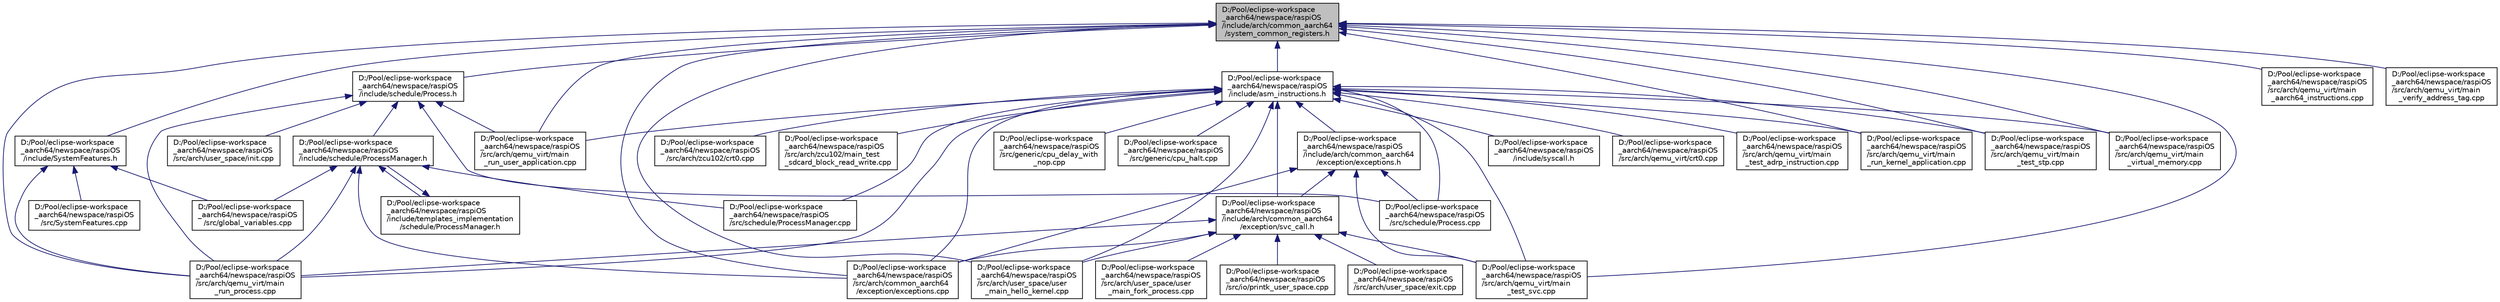 digraph "D:/Pool/eclipse-workspace_aarch64/newspace/raspiOS/include/arch/common_aarch64/system_common_registers.h"
{
  edge [fontname="Helvetica",fontsize="10",labelfontname="Helvetica",labelfontsize="10"];
  node [fontname="Helvetica",fontsize="10",shape=record];
  Node202 [label="D:/Pool/eclipse-workspace\l_aarch64/newspace/raspiOS\l/include/arch/common_aarch64\l/system_common_registers.h",height=0.2,width=0.4,color="black", fillcolor="grey75", style="filled", fontcolor="black"];
  Node202 -> Node203 [dir="back",color="midnightblue",fontsize="10",style="solid",fontname="Helvetica"];
  Node203 [label="D:/Pool/eclipse-workspace\l_aarch64/newspace/raspiOS\l/include/asm_instructions.h",height=0.2,width=0.4,color="black", fillcolor="white", style="filled",URL="$d8/d2f/asm__instructions_8h.html"];
  Node203 -> Node204 [dir="back",color="midnightblue",fontsize="10",style="solid",fontname="Helvetica"];
  Node204 [label="D:/Pool/eclipse-workspace\l_aarch64/newspace/raspiOS\l/include/arch/common_aarch64\l/exception/exceptions.h",height=0.2,width=0.4,color="black", fillcolor="white", style="filled",URL="$d4/d03/exceptions_8h.html"];
  Node204 -> Node205 [dir="back",color="midnightblue",fontsize="10",style="solid",fontname="Helvetica"];
  Node205 [label="D:/Pool/eclipse-workspace\l_aarch64/newspace/raspiOS\l/include/arch/common_aarch64\l/exception/svc_call.h",height=0.2,width=0.4,color="black", fillcolor="white", style="filled",URL="$dc/d45/svc__call_8h.html"];
  Node205 -> Node206 [dir="back",color="midnightblue",fontsize="10",style="solid",fontname="Helvetica"];
  Node206 [label="D:/Pool/eclipse-workspace\l_aarch64/newspace/raspiOS\l/src/arch/common_aarch64\l/exception/exceptions.cpp",height=0.2,width=0.4,color="black", fillcolor="white", style="filled",URL="$dd/d12/exceptions_8cpp.html"];
  Node205 -> Node207 [dir="back",color="midnightblue",fontsize="10",style="solid",fontname="Helvetica"];
  Node207 [label="D:/Pool/eclipse-workspace\l_aarch64/newspace/raspiOS\l/src/arch/qemu_virt/main\l_run_process.cpp",height=0.2,width=0.4,color="black", fillcolor="white", style="filled",URL="$d9/d35/main__run__process_8cpp.html"];
  Node205 -> Node208 [dir="back",color="midnightblue",fontsize="10",style="solid",fontname="Helvetica"];
  Node208 [label="D:/Pool/eclipse-workspace\l_aarch64/newspace/raspiOS\l/src/arch/qemu_virt/main\l_test_svc.cpp",height=0.2,width=0.4,color="black", fillcolor="white", style="filled",URL="$da/d8e/main__test__svc_8cpp.html"];
  Node205 -> Node209 [dir="back",color="midnightblue",fontsize="10",style="solid",fontname="Helvetica"];
  Node209 [label="D:/Pool/eclipse-workspace\l_aarch64/newspace/raspiOS\l/src/arch/user_space/exit.cpp",height=0.2,width=0.4,color="black", fillcolor="white", style="filled",URL="$d8/d96/exit_8cpp.html"];
  Node205 -> Node210 [dir="back",color="midnightblue",fontsize="10",style="solid",fontname="Helvetica"];
  Node210 [label="D:/Pool/eclipse-workspace\l_aarch64/newspace/raspiOS\l/src/arch/user_space/user\l_main_fork_process.cpp",height=0.2,width=0.4,color="black", fillcolor="white", style="filled",URL="$d0/ddd/user__main__fork__process_8cpp.html"];
  Node205 -> Node211 [dir="back",color="midnightblue",fontsize="10",style="solid",fontname="Helvetica"];
  Node211 [label="D:/Pool/eclipse-workspace\l_aarch64/newspace/raspiOS\l/src/arch/user_space/user\l_main_hello_kernel.cpp",height=0.2,width=0.4,color="black", fillcolor="white", style="filled",URL="$db/db2/user__main__hello__kernel_8cpp.html"];
  Node205 -> Node212 [dir="back",color="midnightblue",fontsize="10",style="solid",fontname="Helvetica"];
  Node212 [label="D:/Pool/eclipse-workspace\l_aarch64/newspace/raspiOS\l/src/io/printk_user_space.cpp",height=0.2,width=0.4,color="black", fillcolor="white", style="filled",URL="$d3/df4/printk__user__space_8cpp.html"];
  Node204 -> Node206 [dir="back",color="midnightblue",fontsize="10",style="solid",fontname="Helvetica"];
  Node204 -> Node208 [dir="back",color="midnightblue",fontsize="10",style="solid",fontname="Helvetica"];
  Node204 -> Node213 [dir="back",color="midnightblue",fontsize="10",style="solid",fontname="Helvetica"];
  Node213 [label="D:/Pool/eclipse-workspace\l_aarch64/newspace/raspiOS\l/src/schedule/Process.cpp",height=0.2,width=0.4,color="black", fillcolor="white", style="filled",URL="$dd/d2b/_process_8cpp.html"];
  Node203 -> Node205 [dir="back",color="midnightblue",fontsize="10",style="solid",fontname="Helvetica"];
  Node203 -> Node214 [dir="back",color="midnightblue",fontsize="10",style="solid",fontname="Helvetica"];
  Node214 [label="D:/Pool/eclipse-workspace\l_aarch64/newspace/raspiOS\l/include/syscall.h",height=0.2,width=0.4,color="black", fillcolor="white", style="filled",URL="$de/ddf/syscall_8h.html"];
  Node203 -> Node206 [dir="back",color="midnightblue",fontsize="10",style="solid",fontname="Helvetica"];
  Node203 -> Node215 [dir="back",color="midnightblue",fontsize="10",style="solid",fontname="Helvetica"];
  Node215 [label="D:/Pool/eclipse-workspace\l_aarch64/newspace/raspiOS\l/src/arch/qemu_virt/crt0.cpp",height=0.2,width=0.4,color="black", fillcolor="white", style="filled",URL="$d9/dfe/qemu__virt_2crt0_8cpp.html"];
  Node203 -> Node216 [dir="back",color="midnightblue",fontsize="10",style="solid",fontname="Helvetica"];
  Node216 [label="D:/Pool/eclipse-workspace\l_aarch64/newspace/raspiOS\l/src/arch/qemu_virt/main\l_run_kernel_application.cpp",height=0.2,width=0.4,color="black", fillcolor="white", style="filled",URL="$d6/d3e/main__run__kernel__application_8cpp.html"];
  Node203 -> Node207 [dir="back",color="midnightblue",fontsize="10",style="solid",fontname="Helvetica"];
  Node203 -> Node217 [dir="back",color="midnightblue",fontsize="10",style="solid",fontname="Helvetica"];
  Node217 [label="D:/Pool/eclipse-workspace\l_aarch64/newspace/raspiOS\l/src/arch/qemu_virt/main\l_run_user_application.cpp",height=0.2,width=0.4,color="black", fillcolor="white", style="filled",URL="$d3/d50/main__run__user__application_8cpp.html"];
  Node203 -> Node218 [dir="back",color="midnightblue",fontsize="10",style="solid",fontname="Helvetica"];
  Node218 [label="D:/Pool/eclipse-workspace\l_aarch64/newspace/raspiOS\l/src/arch/qemu_virt/main\l_test_adrp_instruction.cpp",height=0.2,width=0.4,color="black", fillcolor="white", style="filled",URL="$d8/d64/main__test__adrp__instruction_8cpp.html"];
  Node203 -> Node219 [dir="back",color="midnightblue",fontsize="10",style="solid",fontname="Helvetica"];
  Node219 [label="D:/Pool/eclipse-workspace\l_aarch64/newspace/raspiOS\l/src/arch/qemu_virt/main\l_test_stp.cpp",height=0.2,width=0.4,color="black", fillcolor="white", style="filled",URL="$d9/dca/main__test__stp_8cpp.html"];
  Node203 -> Node208 [dir="back",color="midnightblue",fontsize="10",style="solid",fontname="Helvetica"];
  Node203 -> Node220 [dir="back",color="midnightblue",fontsize="10",style="solid",fontname="Helvetica"];
  Node220 [label="D:/Pool/eclipse-workspace\l_aarch64/newspace/raspiOS\l/src/arch/qemu_virt/main\l_virtual_memory.cpp",height=0.2,width=0.4,color="black", fillcolor="white", style="filled",URL="$d5/d69/main__virtual__memory_8cpp.html"];
  Node203 -> Node211 [dir="back",color="midnightblue",fontsize="10",style="solid",fontname="Helvetica"];
  Node203 -> Node221 [dir="back",color="midnightblue",fontsize="10",style="solid",fontname="Helvetica"];
  Node221 [label="D:/Pool/eclipse-workspace\l_aarch64/newspace/raspiOS\l/src/arch/zcu102/crt0.cpp",height=0.2,width=0.4,color="black", fillcolor="white", style="filled",URL="$d4/d12/zcu102_2crt0_8cpp.html"];
  Node203 -> Node222 [dir="back",color="midnightblue",fontsize="10",style="solid",fontname="Helvetica"];
  Node222 [label="D:/Pool/eclipse-workspace\l_aarch64/newspace/raspiOS\l/src/arch/zcu102/main_test\l_sdcard_block_read_write.cpp",height=0.2,width=0.4,color="black", fillcolor="white", style="filled",URL="$db/d43/main__test__sdcard__block__read__write_8cpp.html"];
  Node203 -> Node223 [dir="back",color="midnightblue",fontsize="10",style="solid",fontname="Helvetica"];
  Node223 [label="D:/Pool/eclipse-workspace\l_aarch64/newspace/raspiOS\l/src/generic/cpu_delay_with\l_nop.cpp",height=0.2,width=0.4,color="black", fillcolor="white", style="filled",URL="$d4/d7b/cpu__delay__with__nop_8cpp.html"];
  Node203 -> Node224 [dir="back",color="midnightblue",fontsize="10",style="solid",fontname="Helvetica"];
  Node224 [label="D:/Pool/eclipse-workspace\l_aarch64/newspace/raspiOS\l/src/generic/cpu_halt.cpp",height=0.2,width=0.4,color="black", fillcolor="white", style="filled",URL="$d4/d02/cpu__halt_8cpp.html"];
  Node203 -> Node213 [dir="back",color="midnightblue",fontsize="10",style="solid",fontname="Helvetica"];
  Node203 -> Node225 [dir="back",color="midnightblue",fontsize="10",style="solid",fontname="Helvetica"];
  Node225 [label="D:/Pool/eclipse-workspace\l_aarch64/newspace/raspiOS\l/src/schedule/ProcessManager.cpp",height=0.2,width=0.4,color="black", fillcolor="white", style="filled",URL="$d8/d3c/_process_manager_8cpp.html"];
  Node202 -> Node226 [dir="back",color="midnightblue",fontsize="10",style="solid",fontname="Helvetica"];
  Node226 [label="D:/Pool/eclipse-workspace\l_aarch64/newspace/raspiOS\l/include/schedule/Process.h",height=0.2,width=0.4,color="black", fillcolor="white", style="filled",URL="$dd/d77/_process_8h.html"];
  Node226 -> Node227 [dir="back",color="midnightblue",fontsize="10",style="solid",fontname="Helvetica"];
  Node227 [label="D:/Pool/eclipse-workspace\l_aarch64/newspace/raspiOS\l/include/schedule/ProcessManager.h",height=0.2,width=0.4,color="black", fillcolor="white", style="filled",URL="$dc/dd6/schedule_2_process_manager_8h.html"];
  Node227 -> Node228 [dir="back",color="midnightblue",fontsize="10",style="solid",fontname="Helvetica"];
  Node228 [label="D:/Pool/eclipse-workspace\l_aarch64/newspace/raspiOS\l/include/templates_implementation\l/schedule/ProcessManager.h",height=0.2,width=0.4,color="black", fillcolor="white", style="filled",URL="$d7/dff/templates__implementation_2schedule_2_process_manager_8h.html"];
  Node228 -> Node227 [dir="back",color="midnightblue",fontsize="10",style="solid",fontname="Helvetica"];
  Node227 -> Node206 [dir="back",color="midnightblue",fontsize="10",style="solid",fontname="Helvetica"];
  Node227 -> Node207 [dir="back",color="midnightblue",fontsize="10",style="solid",fontname="Helvetica"];
  Node227 -> Node229 [dir="back",color="midnightblue",fontsize="10",style="solid",fontname="Helvetica"];
  Node229 [label="D:/Pool/eclipse-workspace\l_aarch64/newspace/raspiOS\l/src/global_variables.cpp",height=0.2,width=0.4,color="black", fillcolor="white", style="filled",URL="$d9/d90/global__variables_8cpp.html"];
  Node227 -> Node225 [dir="back",color="midnightblue",fontsize="10",style="solid",fontname="Helvetica"];
  Node226 -> Node207 [dir="back",color="midnightblue",fontsize="10",style="solid",fontname="Helvetica"];
  Node226 -> Node217 [dir="back",color="midnightblue",fontsize="10",style="solid",fontname="Helvetica"];
  Node226 -> Node230 [dir="back",color="midnightblue",fontsize="10",style="solid",fontname="Helvetica"];
  Node230 [label="D:/Pool/eclipse-workspace\l_aarch64/newspace/raspiOS\l/src/arch/user_space/init.cpp",height=0.2,width=0.4,color="black", fillcolor="white", style="filled",URL="$d0/dc9/init_8cpp.html"];
  Node226 -> Node213 [dir="back",color="midnightblue",fontsize="10",style="solid",fontname="Helvetica"];
  Node202 -> Node231 [dir="back",color="midnightblue",fontsize="10",style="solid",fontname="Helvetica"];
  Node231 [label="D:/Pool/eclipse-workspace\l_aarch64/newspace/raspiOS\l/include/SystemFeatures.h",height=0.2,width=0.4,color="black", fillcolor="white", style="filled",URL="$dc/d74/_system_features_8h.html"];
  Node231 -> Node207 [dir="back",color="midnightblue",fontsize="10",style="solid",fontname="Helvetica"];
  Node231 -> Node229 [dir="back",color="midnightblue",fontsize="10",style="solid",fontname="Helvetica"];
  Node231 -> Node232 [dir="back",color="midnightblue",fontsize="10",style="solid",fontname="Helvetica"];
  Node232 [label="D:/Pool/eclipse-workspace\l_aarch64/newspace/raspiOS\l/src/SystemFeatures.cpp",height=0.2,width=0.4,color="black", fillcolor="white", style="filled",URL="$d5/d8d/_system_features_8cpp.html"];
  Node202 -> Node206 [dir="back",color="midnightblue",fontsize="10",style="solid",fontname="Helvetica"];
  Node202 -> Node233 [dir="back",color="midnightblue",fontsize="10",style="solid",fontname="Helvetica"];
  Node233 [label="D:/Pool/eclipse-workspace\l_aarch64/newspace/raspiOS\l/src/arch/qemu_virt/main\l_aarch64_instructions.cpp",height=0.2,width=0.4,color="black", fillcolor="white", style="filled",URL="$d3/d1d/main__aarch64__instructions_8cpp.html"];
  Node202 -> Node216 [dir="back",color="midnightblue",fontsize="10",style="solid",fontname="Helvetica"];
  Node202 -> Node207 [dir="back",color="midnightblue",fontsize="10",style="solid",fontname="Helvetica"];
  Node202 -> Node217 [dir="back",color="midnightblue",fontsize="10",style="solid",fontname="Helvetica"];
  Node202 -> Node219 [dir="back",color="midnightblue",fontsize="10",style="solid",fontname="Helvetica"];
  Node202 -> Node208 [dir="back",color="midnightblue",fontsize="10",style="solid",fontname="Helvetica"];
  Node202 -> Node234 [dir="back",color="midnightblue",fontsize="10",style="solid",fontname="Helvetica"];
  Node234 [label="D:/Pool/eclipse-workspace\l_aarch64/newspace/raspiOS\l/src/arch/qemu_virt/main\l_verify_address_tag.cpp",height=0.2,width=0.4,color="black", fillcolor="white", style="filled",URL="$d8/d26/main__verify__address__tag_8cpp.html"];
  Node202 -> Node220 [dir="back",color="midnightblue",fontsize="10",style="solid",fontname="Helvetica"];
  Node202 -> Node211 [dir="back",color="midnightblue",fontsize="10",style="solid",fontname="Helvetica"];
}
